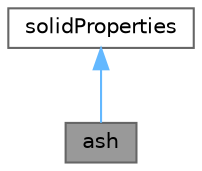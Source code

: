 digraph "ash"
{
 // LATEX_PDF_SIZE
  bgcolor="transparent";
  edge [fontname=Helvetica,fontsize=10,labelfontname=Helvetica,labelfontsize=10];
  node [fontname=Helvetica,fontsize=10,shape=box,height=0.2,width=0.4];
  Node1 [id="Node000001",label="ash",height=0.2,width=0.4,color="gray40", fillcolor="grey60", style="filled", fontcolor="black",tooltip="Coal ash solid properties."];
  Node2 -> Node1 [id="edge1_Node000001_Node000002",dir="back",color="steelblue1",style="solid",tooltip=" "];
  Node2 [id="Node000002",label="solidProperties",height=0.2,width=0.4,color="gray40", fillcolor="white", style="filled",URL="$classFoam_1_1solidProperties.html",tooltip="The thermophysical properties of a solid."];
}
